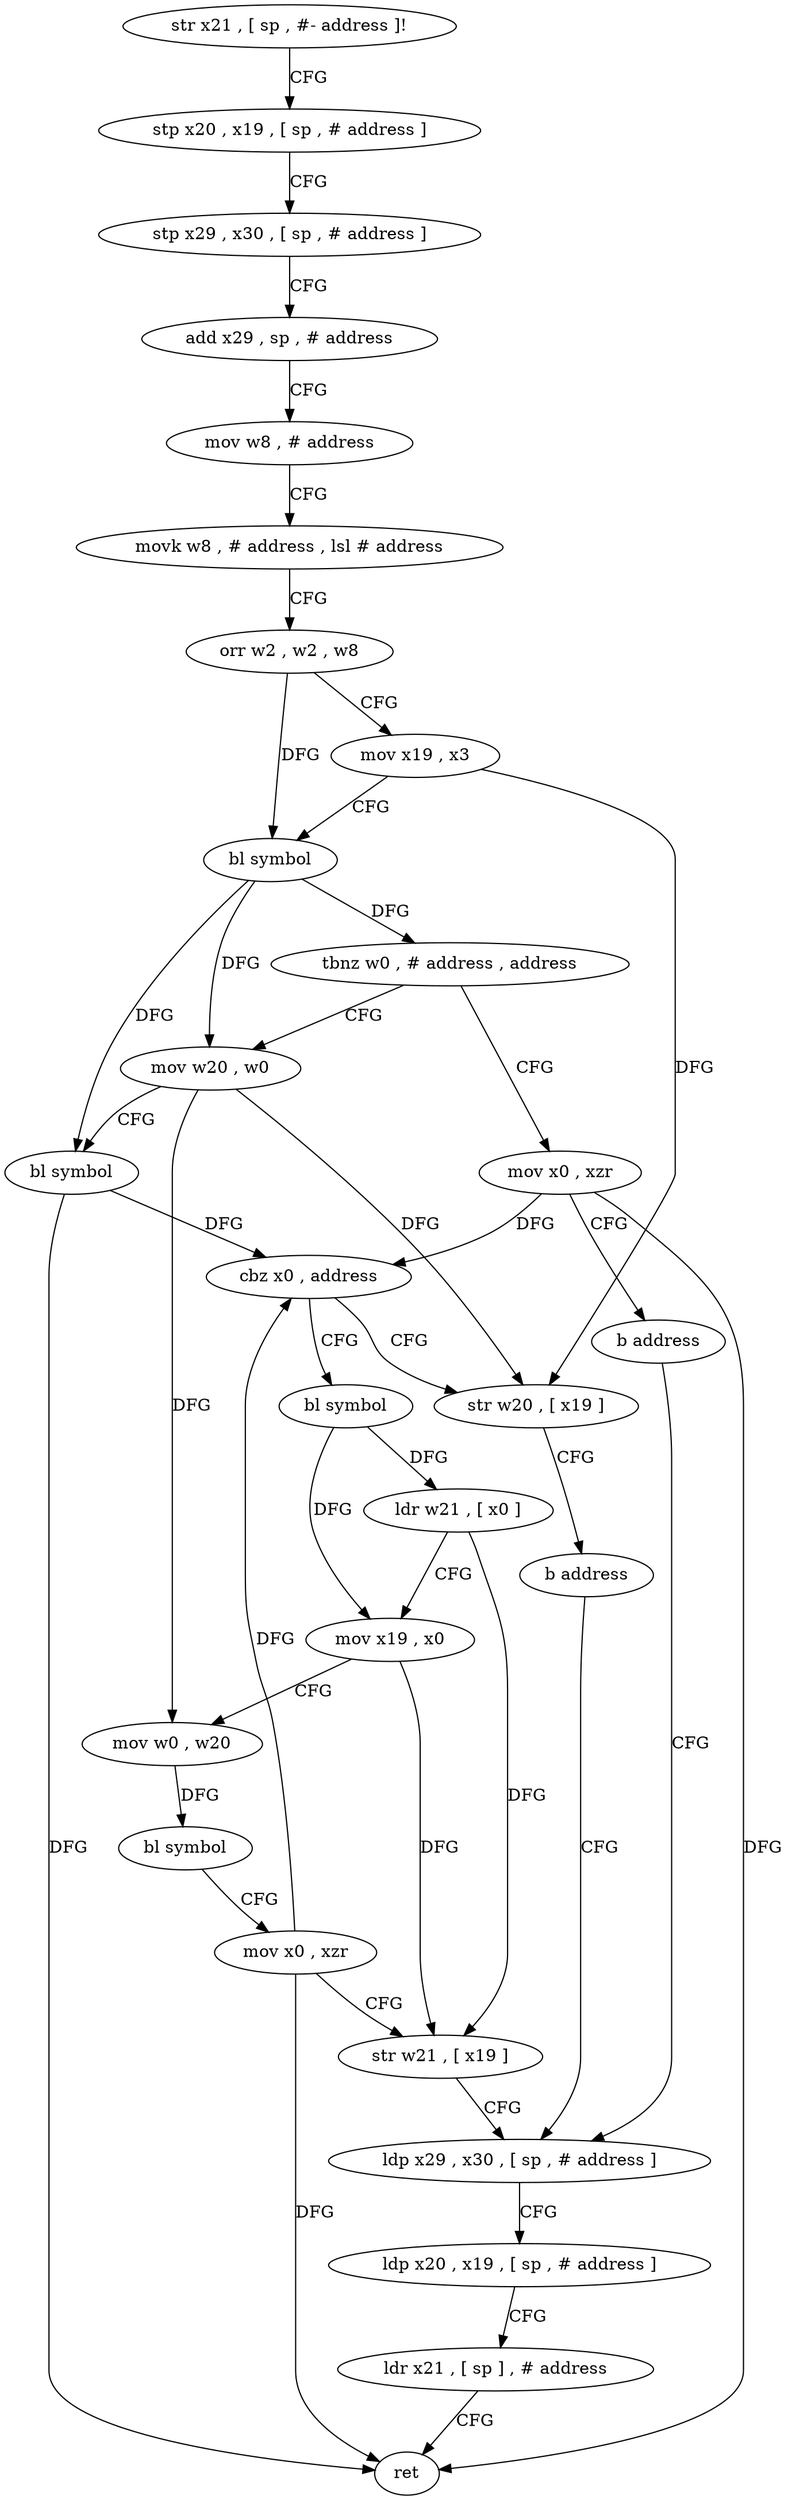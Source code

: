 digraph "func" {
"4223624" [label = "str x21 , [ sp , #- address ]!" ]
"4223628" [label = "stp x20 , x19 , [ sp , # address ]" ]
"4223632" [label = "stp x29 , x30 , [ sp , # address ]" ]
"4223636" [label = "add x29 , sp , # address" ]
"4223640" [label = "mov w8 , # address" ]
"4223644" [label = "movk w8 , # address , lsl # address" ]
"4223648" [label = "orr w2 , w2 , w8" ]
"4223652" [label = "mov x19 , x3" ]
"4223656" [label = "bl symbol" ]
"4223660" [label = "tbnz w0 , # address , address" ]
"4223684" [label = "mov x0 , xzr" ]
"4223664" [label = "mov w20 , w0" ]
"4223688" [label = "b address" ]
"4223720" [label = "ldp x29 , x30 , [ sp , # address ]" ]
"4223668" [label = "bl symbol" ]
"4223672" [label = "cbz x0 , address" ]
"4223692" [label = "bl symbol" ]
"4223676" [label = "str w20 , [ x19 ]" ]
"4223724" [label = "ldp x20 , x19 , [ sp , # address ]" ]
"4223728" [label = "ldr x21 , [ sp ] , # address" ]
"4223732" [label = "ret" ]
"4223696" [label = "ldr w21 , [ x0 ]" ]
"4223700" [label = "mov x19 , x0" ]
"4223704" [label = "mov w0 , w20" ]
"4223708" [label = "bl symbol" ]
"4223712" [label = "mov x0 , xzr" ]
"4223716" [label = "str w21 , [ x19 ]" ]
"4223680" [label = "b address" ]
"4223624" -> "4223628" [ label = "CFG" ]
"4223628" -> "4223632" [ label = "CFG" ]
"4223632" -> "4223636" [ label = "CFG" ]
"4223636" -> "4223640" [ label = "CFG" ]
"4223640" -> "4223644" [ label = "CFG" ]
"4223644" -> "4223648" [ label = "CFG" ]
"4223648" -> "4223652" [ label = "CFG" ]
"4223648" -> "4223656" [ label = "DFG" ]
"4223652" -> "4223656" [ label = "CFG" ]
"4223652" -> "4223676" [ label = "DFG" ]
"4223656" -> "4223660" [ label = "DFG" ]
"4223656" -> "4223664" [ label = "DFG" ]
"4223656" -> "4223668" [ label = "DFG" ]
"4223660" -> "4223684" [ label = "CFG" ]
"4223660" -> "4223664" [ label = "CFG" ]
"4223684" -> "4223688" [ label = "CFG" ]
"4223684" -> "4223672" [ label = "DFG" ]
"4223684" -> "4223732" [ label = "DFG" ]
"4223664" -> "4223668" [ label = "CFG" ]
"4223664" -> "4223704" [ label = "DFG" ]
"4223664" -> "4223676" [ label = "DFG" ]
"4223688" -> "4223720" [ label = "CFG" ]
"4223720" -> "4223724" [ label = "CFG" ]
"4223668" -> "4223672" [ label = "DFG" ]
"4223668" -> "4223732" [ label = "DFG" ]
"4223672" -> "4223692" [ label = "CFG" ]
"4223672" -> "4223676" [ label = "CFG" ]
"4223692" -> "4223696" [ label = "DFG" ]
"4223692" -> "4223700" [ label = "DFG" ]
"4223676" -> "4223680" [ label = "CFG" ]
"4223724" -> "4223728" [ label = "CFG" ]
"4223728" -> "4223732" [ label = "CFG" ]
"4223696" -> "4223700" [ label = "CFG" ]
"4223696" -> "4223716" [ label = "DFG" ]
"4223700" -> "4223704" [ label = "CFG" ]
"4223700" -> "4223716" [ label = "DFG" ]
"4223704" -> "4223708" [ label = "DFG" ]
"4223708" -> "4223712" [ label = "CFG" ]
"4223712" -> "4223716" [ label = "CFG" ]
"4223712" -> "4223672" [ label = "DFG" ]
"4223712" -> "4223732" [ label = "DFG" ]
"4223716" -> "4223720" [ label = "CFG" ]
"4223680" -> "4223720" [ label = "CFG" ]
}
